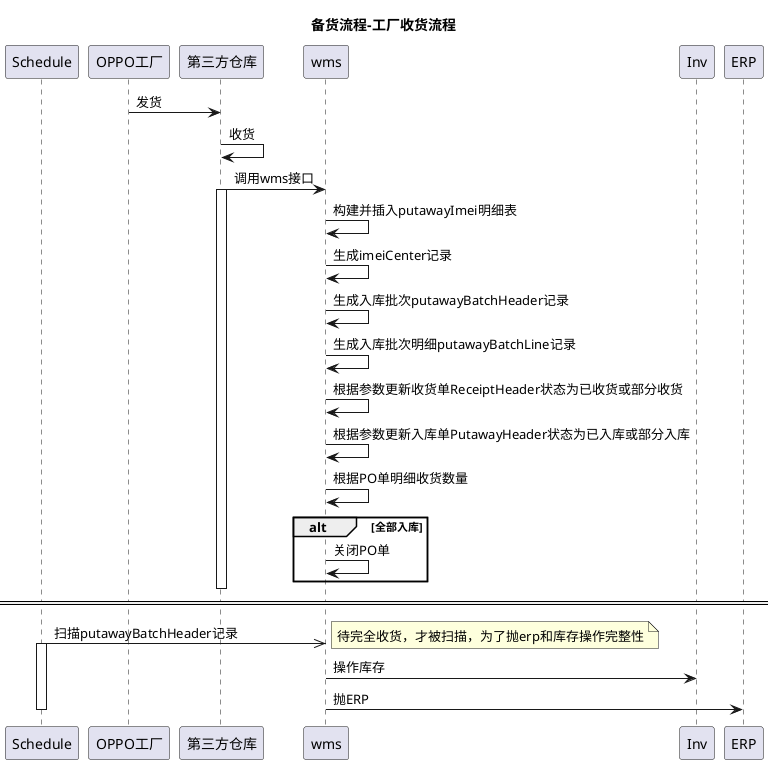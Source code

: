 @startuml
participant Schedule
title 备货流程-工厂收货流程
participant OPPO工厂 as oppo
participant 第三方仓库 as warehouse

oppo->warehouse:发货
warehouse->warehouse:收货

warehouse->wms:调用wms接口
activate warehouse
wms->wms:构建并插入putawayImei明细表
wms->wms:生成imeiCenter记录
wms->wms:生成入库批次putawayBatchHeader记录
wms->wms:生成入库批次明细putawayBatchLine记录
wms->wms:根据参数更新收货单ReceiptHeader状态为已收货或部分收货
wms->wms:根据参数更新入库单PutawayHeader状态为已入库或部分入库
wms->wms:根据PO单明细收货数量
alt 全部入库
    wms->wms:关闭PO单
end
deactivate warehouse

====

Schedule ->> wms:扫描putawayBatchHeader记录
note right
待完全收货，才被扫描，为了抛erp和库存操作完整性
end note
activate Schedule
wms->Inv:操作库存
wms->ERP:抛ERP
deactivate Schedule
@enduml